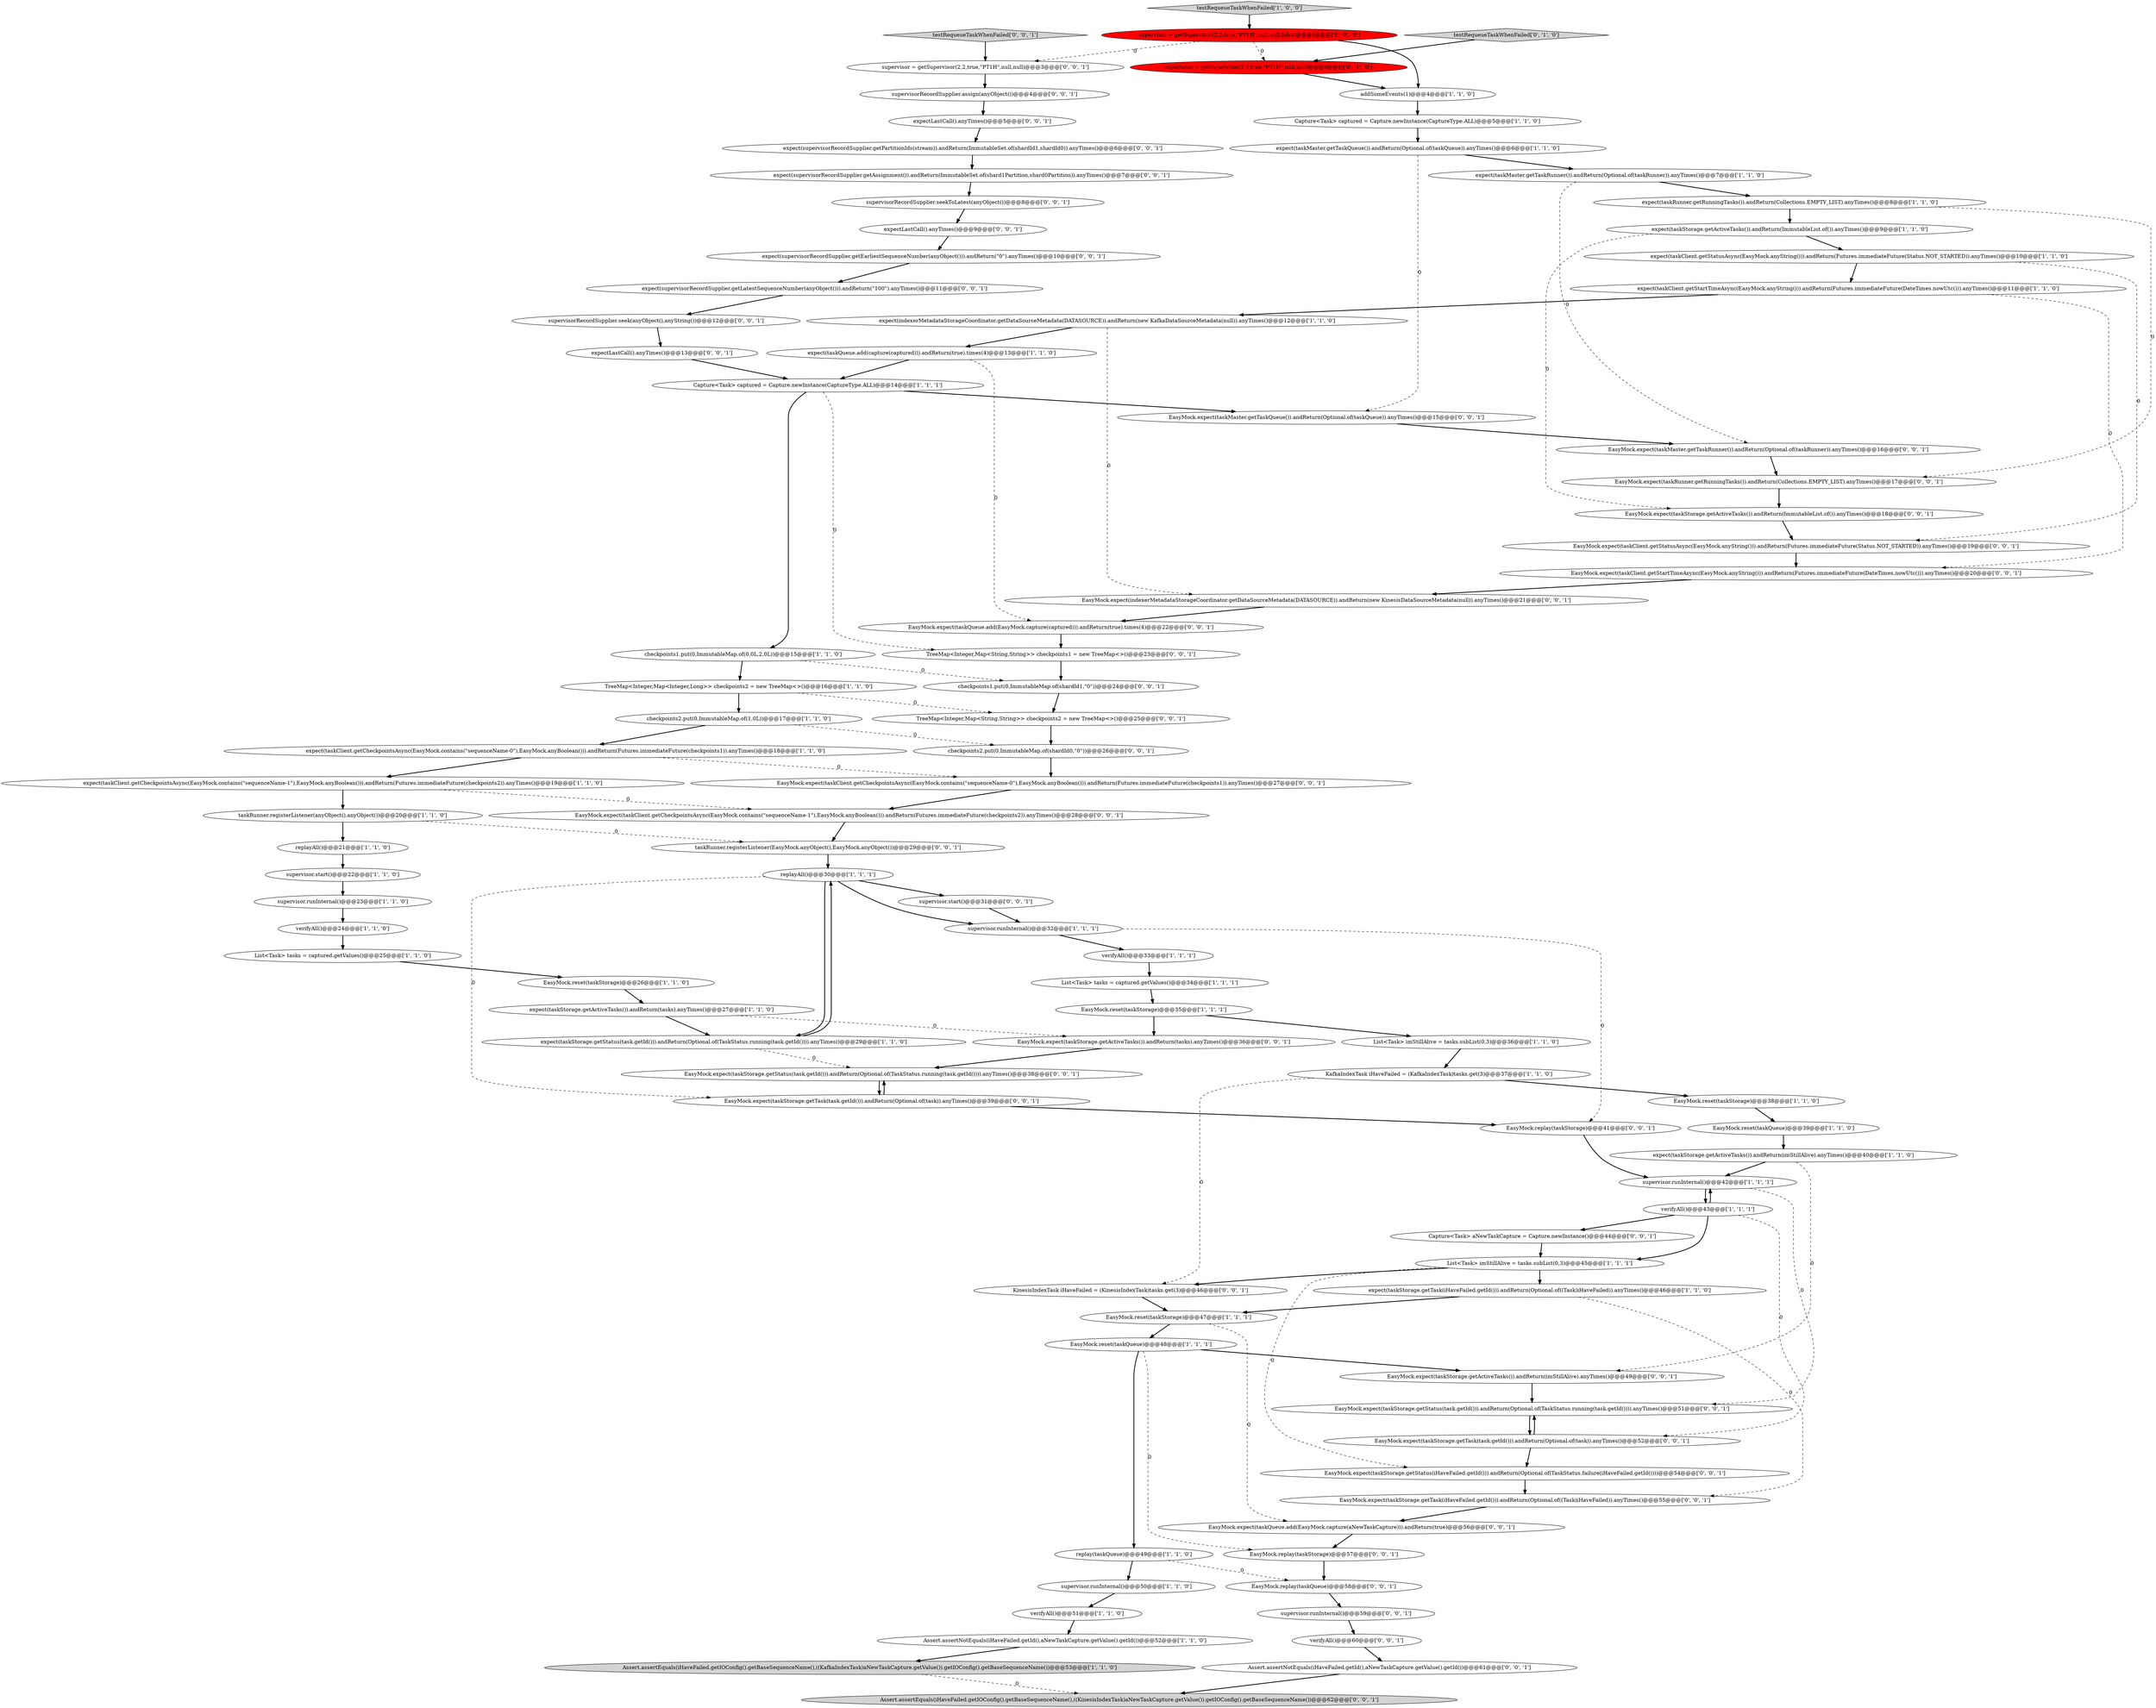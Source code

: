 digraph {
38 [style = filled, label = "EasyMock.reset(taskStorage)@@@47@@@['1', '1', '1']", fillcolor = white, shape = ellipse image = "AAA0AAABBB1BBB"];
73 [style = filled, label = "checkpoints1.put(0,ImmutableMap.of(shardId1,\"0\"))@@@24@@@['0', '0', '1']", fillcolor = white, shape = ellipse image = "AAA0AAABBB3BBB"];
94 [style = filled, label = "checkpoints2.put(0,ImmutableMap.of(shardId0,\"0\"))@@@26@@@['0', '0', '1']", fillcolor = white, shape = ellipse image = "AAA0AAABBB3BBB"];
16 [style = filled, label = "expect(taskClient.getStartTimeAsync(EasyMock.anyString())).andReturn(Futures.immediateFuture(DateTimes.nowUtc())).anyTimes()@@@11@@@['1', '1', '0']", fillcolor = white, shape = ellipse image = "AAA0AAABBB1BBB"];
41 [style = filled, label = "verifyAll()@@@43@@@['1', '1', '1']", fillcolor = white, shape = ellipse image = "AAA0AAABBB1BBB"];
72 [style = filled, label = "expect(supervisorRecordSupplier.getEarliestSequenceNumber(anyObject())).andReturn(\"0\").anyTimes()@@@10@@@['0', '0', '1']", fillcolor = white, shape = ellipse image = "AAA0AAABBB3BBB"];
40 [style = filled, label = "verifyAll()@@@24@@@['1', '1', '0']", fillcolor = white, shape = ellipse image = "AAA0AAABBB1BBB"];
0 [style = filled, label = "Capture<Task> captured = Capture.newInstance(CaptureType.ALL)@@@14@@@['1', '1', '1']", fillcolor = white, shape = ellipse image = "AAA0AAABBB1BBB"];
48 [style = filled, label = "supervisor = getSupervisor(2,2,true,\"PT1H\",null,null)@@@3@@@['0', '1', '0']", fillcolor = red, shape = ellipse image = "AAA1AAABBB2BBB"];
64 [style = filled, label = "expectLastCall().anyTimes()@@@9@@@['0', '0', '1']", fillcolor = white, shape = ellipse image = "AAA0AAABBB3BBB"];
22 [style = filled, label = "EasyMock.reset(taskStorage)@@@26@@@['1', '1', '0']", fillcolor = white, shape = ellipse image = "AAA0AAABBB1BBB"];
54 [style = filled, label = "supervisorRecordSupplier.seekToLatest(anyObject())@@@8@@@['0', '0', '1']", fillcolor = white, shape = ellipse image = "AAA0AAABBB3BBB"];
61 [style = filled, label = "EasyMock.expect(taskStorage.getActiveTasks()).andReturn(tasks).anyTimes()@@@36@@@['0', '0', '1']", fillcolor = white, shape = ellipse image = "AAA0AAABBB3BBB"];
86 [style = filled, label = "expect(supervisorRecordSupplier.getAssignment()).andReturn(ImmutableSet.of(shard1Partition,shard0Partition)).anyTimes()@@@7@@@['0', '0', '1']", fillcolor = white, shape = ellipse image = "AAA0AAABBB3BBB"];
79 [style = filled, label = "testRequeueTaskWhenFailed['0', '0', '1']", fillcolor = lightgray, shape = diamond image = "AAA0AAABBB3BBB"];
12 [style = filled, label = "supervisor.runInternal()@@@42@@@['1', '1', '1']", fillcolor = white, shape = ellipse image = "AAA0AAABBB1BBB"];
49 [style = filled, label = "testRequeueTaskWhenFailed['0', '1', '0']", fillcolor = lightgray, shape = diamond image = "AAA0AAABBB2BBB"];
55 [style = filled, label = "expect(supervisorRecordSupplier.getPartitionIds(stream)).andReturn(ImmutableSet.of(shardId1,shardId0)).anyTimes()@@@6@@@['0', '0', '1']", fillcolor = white, shape = ellipse image = "AAA0AAABBB3BBB"];
6 [style = filled, label = "KafkaIndexTask iHaveFailed = (KafkaIndexTask)tasks.get(3)@@@37@@@['1', '1', '0']", fillcolor = white, shape = ellipse image = "AAA0AAABBB1BBB"];
45 [style = filled, label = "replay(taskQueue)@@@49@@@['1', '1', '0']", fillcolor = white, shape = ellipse image = "AAA0AAABBB1BBB"];
71 [style = filled, label = "EasyMock.expect(taskStorage.getTask(task.getId())).andReturn(Optional.of(task)).anyTimes()@@@52@@@['0', '0', '1']", fillcolor = white, shape = ellipse image = "AAA0AAABBB3BBB"];
43 [style = filled, label = "addSomeEvents(1)@@@4@@@['1', '1', '0']", fillcolor = white, shape = ellipse image = "AAA0AAABBB1BBB"];
83 [style = filled, label = "EasyMock.expect(taskClient.getStartTimeAsync(EasyMock.anyString())).andReturn(Futures.immediateFuture(DateTimes.nowUtc())).anyTimes()@@@20@@@['0', '0', '1']", fillcolor = white, shape = ellipse image = "AAA0AAABBB3BBB"];
90 [style = filled, label = "EasyMock.expect(taskStorage.getActiveTasks()).andReturn(ImmutableList.of()).anyTimes()@@@18@@@['0', '0', '1']", fillcolor = white, shape = ellipse image = "AAA0AAABBB3BBB"];
35 [style = filled, label = "replayAll()@@@21@@@['1', '1', '0']", fillcolor = white, shape = ellipse image = "AAA0AAABBB1BBB"];
80 [style = filled, label = "EasyMock.expect(taskMaster.getTaskQueue()).andReturn(Optional.of(taskQueue)).anyTimes()@@@15@@@['0', '0', '1']", fillcolor = white, shape = ellipse image = "AAA0AAABBB3BBB"];
33 [style = filled, label = "expect(taskRunner.getRunningTasks()).andReturn(Collections.EMPTY_LIST).anyTimes()@@@8@@@['1', '1', '0']", fillcolor = white, shape = ellipse image = "AAA0AAABBB1BBB"];
18 [style = filled, label = "supervisor.start()@@@22@@@['1', '1', '0']", fillcolor = white, shape = ellipse image = "AAA0AAABBB1BBB"];
51 [style = filled, label = "EasyMock.expect(taskMaster.getTaskRunner()).andReturn(Optional.of(taskRunner)).anyTimes()@@@16@@@['0', '0', '1']", fillcolor = white, shape = ellipse image = "AAA0AAABBB3BBB"];
5 [style = filled, label = "supervisor.runInternal()@@@50@@@['1', '1', '0']", fillcolor = white, shape = ellipse image = "AAA0AAABBB1BBB"];
50 [style = filled, label = "EasyMock.replay(taskStorage)@@@57@@@['0', '0', '1']", fillcolor = white, shape = ellipse image = "AAA0AAABBB3BBB"];
91 [style = filled, label = "EasyMock.expect(taskStorage.getStatus(task.getId())).andReturn(Optional.of(TaskStatus.running(task.getId()))).anyTimes()@@@51@@@['0', '0', '1']", fillcolor = white, shape = ellipse image = "AAA0AAABBB3BBB"];
76 [style = filled, label = "KinesisIndexTask iHaveFailed = (KinesisIndexTask)tasks.get(3)@@@46@@@['0', '0', '1']", fillcolor = white, shape = ellipse image = "AAA0AAABBB3BBB"];
75 [style = filled, label = "EasyMock.expect(taskClient.getCheckpointsAsync(EasyMock.contains(\"sequenceName-0\"),EasyMock.anyBoolean())).andReturn(Futures.immediateFuture(checkpoints1)).anyTimes()@@@27@@@['0', '0', '1']", fillcolor = white, shape = ellipse image = "AAA0AAABBB3BBB"];
95 [style = filled, label = "TreeMap<Integer,Map<String,String>> checkpoints2 = new TreeMap<>()@@@25@@@['0', '0', '1']", fillcolor = white, shape = ellipse image = "AAA0AAABBB3BBB"];
1 [style = filled, label = "supervisor = getSupervisor(2,2,true,\"PT1H\",null,null,false)@@@3@@@['1', '0', '0']", fillcolor = red, shape = ellipse image = "AAA1AAABBB1BBB"];
11 [style = filled, label = "expect(taskClient.getStatusAsync(EasyMock.anyString())).andReturn(Futures.immediateFuture(Status.NOT_STARTED)).anyTimes()@@@10@@@['1', '1', '0']", fillcolor = white, shape = ellipse image = "AAA0AAABBB1BBB"];
9 [style = filled, label = "expect(taskClient.getCheckpointsAsync(EasyMock.contains(\"sequenceName-0\"),EasyMock.anyBoolean())).andReturn(Futures.immediateFuture(checkpoints1)).anyTimes()@@@18@@@['1', '1', '0']", fillcolor = white, shape = ellipse image = "AAA0AAABBB1BBB"];
67 [style = filled, label = "Assert.assertEquals(iHaveFailed.getIOConfig().getBaseSequenceName(),((KinesisIndexTask)aNewTaskCapture.getValue()).getIOConfig().getBaseSequenceName())@@@62@@@['0', '0', '1']", fillcolor = lightgray, shape = ellipse image = "AAA0AAABBB3BBB"];
25 [style = filled, label = "EasyMock.reset(taskQueue)@@@39@@@['1', '1', '0']", fillcolor = white, shape = ellipse image = "AAA0AAABBB1BBB"];
84 [style = filled, label = "EasyMock.replay(taskQueue)@@@58@@@['0', '0', '1']", fillcolor = white, shape = ellipse image = "AAA0AAABBB3BBB"];
7 [style = filled, label = "Assert.assertNotEquals(iHaveFailed.getId(),aNewTaskCapture.getValue().getId())@@@52@@@['1', '1', '0']", fillcolor = white, shape = ellipse image = "AAA0AAABBB1BBB"];
36 [style = filled, label = "expect(taskMaster.getTaskRunner()).andReturn(Optional.of(taskRunner)).anyTimes()@@@7@@@['1', '1', '0']", fillcolor = white, shape = ellipse image = "AAA0AAABBB1BBB"];
8 [style = filled, label = "expect(indexerMetadataStorageCoordinator.getDataSourceMetadata(DATASOURCE)).andReturn(new KafkaDataSourceMetadata(null)).anyTimes()@@@12@@@['1', '1', '0']", fillcolor = white, shape = ellipse image = "AAA0AAABBB1BBB"];
81 [style = filled, label = "EasyMock.expect(indexerMetadataStorageCoordinator.getDataSourceMetadata(DATASOURCE)).andReturn(new KinesisDataSourceMetadata(null)).anyTimes()@@@21@@@['0', '0', '1']", fillcolor = white, shape = ellipse image = "AAA0AAABBB3BBB"];
34 [style = filled, label = "taskRunner.registerListener(anyObject(),anyObject())@@@20@@@['1', '1', '0']", fillcolor = white, shape = ellipse image = "AAA0AAABBB1BBB"];
3 [style = filled, label = "expect(taskClient.getCheckpointsAsync(EasyMock.contains(\"sequenceName-1\"),EasyMock.anyBoolean())).andReturn(Futures.immediateFuture(checkpoints2)).anyTimes()@@@19@@@['1', '1', '0']", fillcolor = white, shape = ellipse image = "AAA0AAABBB1BBB"];
37 [style = filled, label = "expect(taskMaster.getTaskQueue()).andReturn(Optional.of(taskQueue)).anyTimes()@@@6@@@['1', '1', '0']", fillcolor = white, shape = ellipse image = "AAA0AAABBB1BBB"];
29 [style = filled, label = "EasyMock.reset(taskQueue)@@@48@@@['1', '1', '1']", fillcolor = white, shape = ellipse image = "AAA0AAABBB1BBB"];
56 [style = filled, label = "Capture<Task> aNewTaskCapture = Capture.newInstance()@@@44@@@['0', '0', '1']", fillcolor = white, shape = ellipse image = "AAA0AAABBB3BBB"];
88 [style = filled, label = "taskRunner.registerListener(EasyMock.anyObject(),EasyMock.anyObject())@@@29@@@['0', '0', '1']", fillcolor = white, shape = ellipse image = "AAA0AAABBB3BBB"];
59 [style = filled, label = "supervisor.runInternal()@@@59@@@['0', '0', '1']", fillcolor = white, shape = ellipse image = "AAA0AAABBB3BBB"];
32 [style = filled, label = "Assert.assertEquals(iHaveFailed.getIOConfig().getBaseSequenceName(),((KafkaIndexTask)aNewTaskCapture.getValue()).getIOConfig().getBaseSequenceName())@@@53@@@['1', '1', '0']", fillcolor = lightgray, shape = ellipse image = "AAA0AAABBB1BBB"];
15 [style = filled, label = "Capture<Task> captured = Capture.newInstance(CaptureType.ALL)@@@5@@@['1', '1', '0']", fillcolor = white, shape = ellipse image = "AAA0AAABBB1BBB"];
57 [style = filled, label = "EasyMock.expect(taskQueue.add(EasyMock.capture(captured))).andReturn(true).times(4)@@@22@@@['0', '0', '1']", fillcolor = white, shape = ellipse image = "AAA0AAABBB3BBB"];
93 [style = filled, label = "supervisorRecordSupplier.assign(anyObject())@@@4@@@['0', '0', '1']", fillcolor = white, shape = ellipse image = "AAA0AAABBB3BBB"];
63 [style = filled, label = "EasyMock.expect(taskClient.getStatusAsync(EasyMock.anyString())).andReturn(Futures.immediateFuture(Status.NOT_STARTED)).anyTimes()@@@19@@@['0', '0', '1']", fillcolor = white, shape = ellipse image = "AAA0AAABBB3BBB"];
78 [style = filled, label = "TreeMap<Integer,Map<String,String>> checkpoints1 = new TreeMap<>()@@@23@@@['0', '0', '1']", fillcolor = white, shape = ellipse image = "AAA0AAABBB3BBB"];
89 [style = filled, label = "EasyMock.expect(taskQueue.add(EasyMock.capture(aNewTaskCapture))).andReturn(true)@@@56@@@['0', '0', '1']", fillcolor = white, shape = ellipse image = "AAA0AAABBB3BBB"];
68 [style = filled, label = "EasyMock.expect(taskStorage.getStatus(iHaveFailed.getId())).andReturn(Optional.of(TaskStatus.failure(iHaveFailed.getId())))@@@54@@@['0', '0', '1']", fillcolor = white, shape = ellipse image = "AAA0AAABBB3BBB"];
52 [style = filled, label = "EasyMock.expect(taskRunner.getRunningTasks()).andReturn(Collections.EMPTY_LIST).anyTimes()@@@17@@@['0', '0', '1']", fillcolor = white, shape = ellipse image = "AAA0AAABBB3BBB"];
31 [style = filled, label = "verifyAll()@@@33@@@['1', '1', '1']", fillcolor = white, shape = ellipse image = "AAA0AAABBB1BBB"];
44 [style = filled, label = "expect(taskStorage.getActiveTasks()).andReturn(imStillAlive).anyTimes()@@@40@@@['1', '1', '0']", fillcolor = white, shape = ellipse image = "AAA0AAABBB1BBB"];
24 [style = filled, label = "supervisor.runInternal()@@@32@@@['1', '1', '1']", fillcolor = white, shape = ellipse image = "AAA0AAABBB1BBB"];
23 [style = filled, label = "TreeMap<Integer,Map<Integer,Long>> checkpoints2 = new TreeMap<>()@@@16@@@['1', '1', '0']", fillcolor = white, shape = ellipse image = "AAA0AAABBB1BBB"];
14 [style = filled, label = "expect(taskStorage.getTask(iHaveFailed.getId())).andReturn(Optional.of((Task)iHaveFailed)).anyTimes()@@@46@@@['1', '1', '0']", fillcolor = white, shape = ellipse image = "AAA0AAABBB1BBB"];
87 [style = filled, label = "expectLastCall().anyTimes()@@@5@@@['0', '0', '1']", fillcolor = white, shape = ellipse image = "AAA0AAABBB3BBB"];
47 [style = filled, label = "List<Task> imStillAlive = tasks.subList(0,3)@@@45@@@['1', '1', '1']", fillcolor = white, shape = ellipse image = "AAA0AAABBB1BBB"];
69 [style = filled, label = "supervisorRecordSupplier.seek(anyObject(),anyString())@@@12@@@['0', '0', '1']", fillcolor = white, shape = ellipse image = "AAA0AAABBB3BBB"];
20 [style = filled, label = "checkpoints1.put(0,ImmutableMap.of(0,0L,2,0L))@@@15@@@['1', '1', '0']", fillcolor = white, shape = ellipse image = "AAA0AAABBB1BBB"];
53 [style = filled, label = "Assert.assertNotEquals(iHaveFailed.getId(),aNewTaskCapture.getValue().getId())@@@61@@@['0', '0', '1']", fillcolor = white, shape = ellipse image = "AAA0AAABBB3BBB"];
92 [style = filled, label = "verifyAll()@@@60@@@['0', '0', '1']", fillcolor = white, shape = ellipse image = "AAA0AAABBB3BBB"];
70 [style = filled, label = "EasyMock.expect(taskClient.getCheckpointsAsync(EasyMock.contains(\"sequenceName-1\"),EasyMock.anyBoolean())).andReturn(Futures.immediateFuture(checkpoints2)).anyTimes()@@@28@@@['0', '0', '1']", fillcolor = white, shape = ellipse image = "AAA0AAABBB3BBB"];
28 [style = filled, label = "EasyMock.reset(taskStorage)@@@35@@@['1', '1', '1']", fillcolor = white, shape = ellipse image = "AAA0AAABBB1BBB"];
60 [style = filled, label = "expect(supervisorRecordSupplier.getLatestSequenceNumber(anyObject())).andReturn(\"100\").anyTimes()@@@11@@@['0', '0', '1']", fillcolor = white, shape = ellipse image = "AAA0AAABBB3BBB"];
65 [style = filled, label = "EasyMock.replay(taskStorage)@@@41@@@['0', '0', '1']", fillcolor = white, shape = ellipse image = "AAA0AAABBB3BBB"];
77 [style = filled, label = "EasyMock.expect(taskStorage.getTask(iHaveFailed.getId())).andReturn(Optional.of((Task)iHaveFailed)).anyTimes()@@@55@@@['0', '0', '1']", fillcolor = white, shape = ellipse image = "AAA0AAABBB3BBB"];
4 [style = filled, label = "List<Task> tasks = captured.getValues()@@@34@@@['1', '1', '1']", fillcolor = white, shape = ellipse image = "AAA0AAABBB1BBB"];
19 [style = filled, label = "expect(taskStorage.getActiveTasks()).andReturn(tasks).anyTimes()@@@27@@@['1', '1', '0']", fillcolor = white, shape = ellipse image = "AAA0AAABBB1BBB"];
82 [style = filled, label = "expectLastCall().anyTimes()@@@13@@@['0', '0', '1']", fillcolor = white, shape = ellipse image = "AAA0AAABBB3BBB"];
39 [style = filled, label = "checkpoints2.put(0,ImmutableMap.of(1,0L))@@@17@@@['1', '1', '0']", fillcolor = white, shape = ellipse image = "AAA0AAABBB1BBB"];
2 [style = filled, label = "verifyAll()@@@51@@@['1', '1', '0']", fillcolor = white, shape = ellipse image = "AAA0AAABBB1BBB"];
26 [style = filled, label = "List<Task> imStillAlive = tasks.subList(0,3)@@@36@@@['1', '1', '0']", fillcolor = white, shape = ellipse image = "AAA0AAABBB1BBB"];
85 [style = filled, label = "EasyMock.expect(taskStorage.getTask(task.getId())).andReturn(Optional.of(task)).anyTimes()@@@39@@@['0', '0', '1']", fillcolor = white, shape = ellipse image = "AAA0AAABBB3BBB"];
62 [style = filled, label = "EasyMock.expect(taskStorage.getActiveTasks()).andReturn(imStillAlive).anyTimes()@@@49@@@['0', '0', '1']", fillcolor = white, shape = ellipse image = "AAA0AAABBB3BBB"];
30 [style = filled, label = "expect(taskQueue.add(capture(captured))).andReturn(true).times(4)@@@13@@@['1', '1', '0']", fillcolor = white, shape = ellipse image = "AAA0AAABBB1BBB"];
58 [style = filled, label = "supervisor = getSupervisor(2,2,true,\"PT1H\",null,null)@@@3@@@['0', '0', '1']", fillcolor = white, shape = ellipse image = "AAA0AAABBB3BBB"];
13 [style = filled, label = "supervisor.runInternal()@@@23@@@['1', '1', '0']", fillcolor = white, shape = ellipse image = "AAA0AAABBB1BBB"];
17 [style = filled, label = "expect(taskStorage.getActiveTasks()).andReturn(ImmutableList.of()).anyTimes()@@@9@@@['1', '1', '0']", fillcolor = white, shape = ellipse image = "AAA0AAABBB1BBB"];
10 [style = filled, label = "List<Task> tasks = captured.getValues()@@@25@@@['1', '1', '0']", fillcolor = white, shape = ellipse image = "AAA0AAABBB1BBB"];
21 [style = filled, label = "replayAll()@@@30@@@['1', '1', '1']", fillcolor = white, shape = ellipse image = "AAA0AAABBB1BBB"];
74 [style = filled, label = "supervisor.start()@@@31@@@['0', '0', '1']", fillcolor = white, shape = ellipse image = "AAA0AAABBB3BBB"];
46 [style = filled, label = "expect(taskStorage.getStatus(task.getId())).andReturn(Optional.of(TaskStatus.running(task.getId()))).anyTimes()@@@29@@@['1', '1', '0']", fillcolor = white, shape = ellipse image = "AAA0AAABBB1BBB"];
66 [style = filled, label = "EasyMock.expect(taskStorage.getStatus(task.getId())).andReturn(Optional.of(TaskStatus.running(task.getId()))).anyTimes()@@@38@@@['0', '0', '1']", fillcolor = white, shape = ellipse image = "AAA0AAABBB3BBB"];
27 [style = filled, label = "EasyMock.reset(taskStorage)@@@38@@@['1', '1', '0']", fillcolor = white, shape = ellipse image = "AAA0AAABBB1BBB"];
42 [style = filled, label = "testRequeueTaskWhenFailed['1', '0', '0']", fillcolor = lightgray, shape = diamond image = "AAA0AAABBB1BBB"];
8->30 [style = bold, label=""];
14->77 [style = dashed, label="0"];
77->89 [style = bold, label=""];
7->32 [style = bold, label=""];
70->88 [style = bold, label=""];
91->71 [style = bold, label=""];
61->66 [style = bold, label=""];
21->74 [style = bold, label=""];
39->9 [style = bold, label=""];
0->78 [style = dashed, label="0"];
85->66 [style = bold, label=""];
34->88 [style = dashed, label="0"];
6->76 [style = dashed, label="0"];
49->48 [style = bold, label=""];
82->0 [style = bold, label=""];
21->24 [style = bold, label=""];
36->33 [style = bold, label=""];
25->44 [style = bold, label=""];
92->53 [style = bold, label=""];
29->45 [style = bold, label=""];
63->83 [style = bold, label=""];
69->82 [style = bold, label=""];
56->47 [style = bold, label=""];
3->34 [style = bold, label=""];
41->71 [style = dashed, label="0"];
21->46 [style = bold, label=""];
47->76 [style = bold, label=""];
46->21 [style = bold, label=""];
45->84 [style = dashed, label="0"];
48->43 [style = bold, label=""];
57->78 [style = bold, label=""];
84->59 [style = bold, label=""];
3->70 [style = dashed, label="0"];
42->1 [style = bold, label=""];
46->66 [style = dashed, label="0"];
66->85 [style = bold, label=""];
27->25 [style = bold, label=""];
11->16 [style = bold, label=""];
1->58 [style = dashed, label="0"];
39->94 [style = dashed, label="0"];
35->18 [style = bold, label=""];
37->36 [style = bold, label=""];
1->48 [style = dashed, label="0"];
65->12 [style = bold, label=""];
29->62 [style = bold, label=""];
76->38 [style = bold, label=""];
52->90 [style = bold, label=""];
31->4 [style = bold, label=""];
14->38 [style = bold, label=""];
13->40 [style = bold, label=""];
94->75 [style = bold, label=""];
26->6 [style = bold, label=""];
44->12 [style = bold, label=""];
37->80 [style = dashed, label="0"];
12->41 [style = bold, label=""];
33->52 [style = dashed, label="0"];
83->81 [style = bold, label=""];
20->23 [style = bold, label=""];
71->68 [style = bold, label=""];
28->61 [style = bold, label=""];
81->57 [style = bold, label=""];
0->80 [style = bold, label=""];
58->93 [style = bold, label=""];
12->91 [style = dashed, label="0"];
0->20 [style = bold, label=""];
19->46 [style = bold, label=""];
34->35 [style = bold, label=""];
78->73 [style = bold, label=""];
62->91 [style = bold, label=""];
55->86 [style = bold, label=""];
23->95 [style = dashed, label="0"];
9->75 [style = dashed, label="0"];
54->64 [style = bold, label=""];
64->72 [style = bold, label=""];
74->24 [style = bold, label=""];
16->8 [style = bold, label=""];
22->19 [style = bold, label=""];
85->65 [style = bold, label=""];
8->81 [style = dashed, label="0"];
38->89 [style = dashed, label="0"];
28->26 [style = bold, label=""];
59->92 [style = bold, label=""];
30->57 [style = dashed, label="0"];
51->52 [style = bold, label=""];
90->63 [style = bold, label=""];
80->51 [style = bold, label=""];
6->27 [style = bold, label=""];
86->54 [style = bold, label=""];
24->31 [style = bold, label=""];
50->84 [style = bold, label=""];
23->39 [style = bold, label=""];
9->3 [style = bold, label=""];
30->0 [style = bold, label=""];
41->12 [style = bold, label=""];
41->47 [style = bold, label=""];
32->67 [style = dashed, label="0"];
60->69 [style = bold, label=""];
24->65 [style = dashed, label="0"];
15->37 [style = bold, label=""];
47->68 [style = dashed, label="0"];
53->67 [style = bold, label=""];
33->17 [style = bold, label=""];
40->10 [style = bold, label=""];
10->22 [style = bold, label=""];
75->70 [style = bold, label=""];
71->91 [style = bold, label=""];
79->58 [style = bold, label=""];
88->21 [style = bold, label=""];
21->85 [style = dashed, label="0"];
1->43 [style = bold, label=""];
38->29 [style = bold, label=""];
87->55 [style = bold, label=""];
41->56 [style = bold, label=""];
72->60 [style = bold, label=""];
17->11 [style = bold, label=""];
11->63 [style = dashed, label="0"];
4->28 [style = bold, label=""];
93->87 [style = bold, label=""];
68->77 [style = bold, label=""];
89->50 [style = bold, label=""];
95->94 [style = bold, label=""];
17->90 [style = dashed, label="0"];
5->2 [style = bold, label=""];
29->50 [style = dashed, label="0"];
43->15 [style = bold, label=""];
16->83 [style = dashed, label="0"];
18->13 [style = bold, label=""];
44->62 [style = dashed, label="0"];
73->95 [style = bold, label=""];
2->7 [style = bold, label=""];
19->61 [style = dashed, label="0"];
36->51 [style = dashed, label="0"];
20->73 [style = dashed, label="0"];
47->14 [style = bold, label=""];
45->5 [style = bold, label=""];
}
